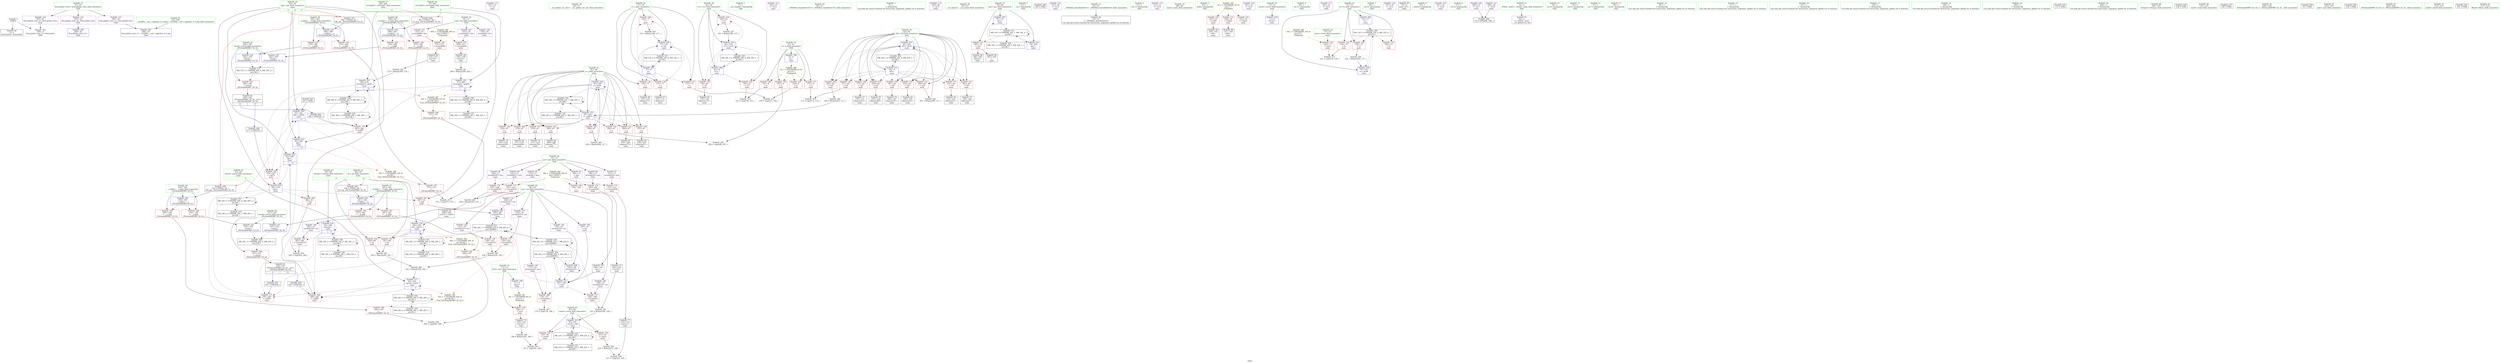 digraph "SVFG" {
	label="SVFG";

	Node0x563f0ab2a8c0 [shape=record,color=grey,label="{NodeID: 0\nNullPtr}"];
	Node0x563f0ab2a8c0 -> Node0x563f0ab571c0[style=solid];
	Node0x563f0ab2a8c0 -> Node0x563f0ab596a0[style=solid];
	Node0x563f0ab9ed00 [shape=record,color=black,label="{NodeID: 443\n251 = PHI()\n}"];
	Node0x563f0ab9ed00 -> Node0x563f0ab5a4a0[style=solid];
	Node0x563f0ab58f60 [shape=record,color=red,label="{NodeID: 194\n370\<--366\n\<--__b.addr\n_ZSt3minIdERKT_S2_S2_\n}"];
	Node0x563f0ab58f60 -> Node0x563f0ab59100[style=solid];
	Node0x563f0ab560f0 [shape=record,color=purple,label="{NodeID: 111\n103\<--21\n\<--.str\nmain\n}"];
	Node0x563f0ab54390 [shape=record,color=green,label="{NodeID: 28\n46\<--47\n__cxx_global_var_init\<--__cxx_global_var_init_field_insensitive\n}"];
	Node0x563f0ab67b80 [shape=record,color=grey,label="{NodeID: 305\n208 = cmp(206, 207, )\n}"];
	Node0x563f0ab5a710 [shape=record,color=blue,label="{NodeID: 222\n93\<--268\nhgt\<--\nmain\n|{|<s2>13}}"];
	Node0x563f0ab5a710 -> Node0x563f0ab5e450[style=dashed];
	Node0x563f0ab5a710 -> Node0x563f0ab5a8b0[style=dashed];
	Node0x563f0ab5a710:s2 -> Node0x563f0ab5ef40[style=dashed,color=red];
	Node0x563f0ab5c160 [shape=record,color=red,label="{NodeID: 139\n134\<--77\n\<--i\nmain\n}"];
	Node0x563f0ab5c160 -> Node0x563f0ab57700[style=solid];
	Node0x563f0ab56cb0 [shape=record,color=green,label="{NodeID: 56\n339\<--340\n__a.addr\<--__a.addr_field_insensitive\n_ZSt3maxIdERKT_S2_S2_\n}"];
	Node0x563f0ab56cb0 -> Node0x563f0ab5e6c0[style=solid];
	Node0x563f0ab56cb0 -> Node0x563f0ab5e790[style=solid];
	Node0x563f0ab56cb0 -> Node0x563f0ab5acc0[style=solid];
	Node0x563f0ab78a60 [shape=record,color=black,label="{NodeID: 333\nMR_26V_2 = PHI(MR_26V_3, MR_26V_1, )\npts\{90 \}\n}"];
	Node0x563f0ab78a60 -> Node0x563f0ab7f860[style=dashed];
	Node0x563f0ab5d820 [shape=record,color=red,label="{NodeID: 167\n287\<--93\n\<--hgt\nmain\n}"];
	Node0x563f0ab5d820 -> Node0x563f0ab5a980[style=solid];
	Node0x563f0ab58400 [shape=record,color=black,label="{NodeID: 84\n259\<--258\nconv63\<--\nmain\n}"];
	Node0x563f0ab58400 -> Node0x563f0ab66680[style=solid];
	Node0x563f0ab4c940 [shape=record,color=green,label="{NodeID: 1\n7\<--1\n__dso_handle\<--dummyObj\nGlob }"];
	Node0x563f0ab9edd0 [shape=record,color=black,label="{NodeID: 444\n262 = PHI(359, )\n}"];
	Node0x563f0ab9edd0 -> Node0x563f0ab5e1e0[style=solid];
	Node0x563f0ab59030 [shape=record,color=red,label="{NodeID: 195\n376\<--366\n\<--__b.addr\n_ZSt3minIdERKT_S2_S2_\n}"];
	Node0x563f0ab59030 -> Node0x563f0ab63060[style=solid];
	Node0x563f0ab561c0 [shape=record,color=purple,label="{NodeID: 112\n104\<--23\n\<--.str.1\nmain\n}"];
	Node0x563f0ab54490 [shape=record,color=green,label="{NodeID: 29\n50\<--51\n_ZNSt8ios_base4InitC1Ev\<--_ZNSt8ios_base4InitC1Ev_field_insensitive\n}"];
	Node0x563f0ab5ef40 [shape=record,color=yellow,style=double,label="{NodeID: 389\n30V_1 = ENCHI(MR_30V_0)\npts\{94 \}\nFun[_ZSt3minIdERKT_S2_S2_]}"];
	Node0x563f0ab5ef40 -> Node0x563f0ab591d0[style=dashed];
	Node0x563f0ab67d00 [shape=record,color=grey,label="{NodeID: 306\n349 = cmp(346, 348, )\n}"];
	Node0x563f0ab5a7e0 [shape=record,color=blue,label="{NodeID: 223\n99\<--275\nref.tmp67\<--add71\nmain\n|{|<s4>13}}"];
	Node0x563f0ab5a7e0 -> Node0x563f0ab5e1e0[style=dashed];
	Node0x563f0ab5a7e0 -> Node0x563f0ab5e450[style=dashed];
	Node0x563f0ab5a7e0 -> Node0x563f0ab5a7e0[style=dashed];
	Node0x563f0ab5a7e0 -> Node0x563f0ab7da60[style=dashed];
	Node0x563f0ab5a7e0:s4 -> Node0x563f0ab5ed80[style=dashed,color=red];
	Node0x563f0ab5c230 [shape=record,color=red,label="{NodeID: 140\n140\<--77\n\<--i\nmain\n}"];
	Node0x563f0ab5c230 -> Node0x563f0ab67880[style=solid];
	Node0x563f0ab56d80 [shape=record,color=green,label="{NodeID: 57\n341\<--342\n__b.addr\<--__b.addr_field_insensitive\n_ZSt3maxIdERKT_S2_S2_\n}"];
	Node0x563f0ab56d80 -> Node0x563f0ab5e860[style=solid];
	Node0x563f0ab56d80 -> Node0x563f0ab5e930[style=solid];
	Node0x563f0ab56d80 -> Node0x563f0ab62c90[style=solid];
	Node0x563f0ab78f60 [shape=record,color=black,label="{NodeID: 334\nMR_28V_2 = PHI(MR_28V_3, MR_28V_1, )\npts\{92 \}\n}"];
	Node0x563f0ab78f60 -> Node0x563f0ab7fd60[style=dashed];
	Node0x563f0ab5d8f0 [shape=record,color=red,label="{NodeID: 168\n165\<--164\n\<--\nmain\n}"];
	Node0x563f0ab5d8f0 -> Node0x563f0ab578a0[style=solid];
	Node0x563f0ab584d0 [shape=record,color=black,label="{NodeID: 85\n271\<--270\nidxprom68\<--\nmain\n}"];
	Node0x563f0ab51be0 [shape=record,color=green,label="{NodeID: 2\n9\<--1\n\<--dummyObj\nCan only get source location for instruction, argument, global var or function.}"];
	Node0x563f0ab9ef40 [shape=record,color=black,label="{NodeID: 445\n267 = PHI(334, )\n}"];
	Node0x563f0ab9ef40 -> Node0x563f0ab5e2b0[style=solid];
	Node0x563f0ab59100 [shape=record,color=red,label="{NodeID: 196\n371\<--370\n\<--\n_ZSt3minIdERKT_S2_S2_\n}"];
	Node0x563f0ab59100 -> Node0x563f0ab68480[style=solid];
	Node0x563f0ab56290 [shape=record,color=purple,label="{NodeID: 113\n109\<--26\n\<--.str.2\nmain\n}"];
	Node0x563f0ab54590 [shape=record,color=green,label="{NodeID: 30\n56\<--57\n__cxa_atexit\<--__cxa_atexit_field_insensitive\n}"];
	Node0x563f0ab67e80 [shape=record,color=grey,label="{NodeID: 307\n179 = cmp(178, 180, )\n}"];
	Node0x563f0ab5a8b0 [shape=record,color=blue,label="{NodeID: 224\n93\<--278\nhgt\<--\nmain\n}"];
	Node0x563f0ab5a8b0 -> Node0x563f0ab5d750[style=dashed];
	Node0x563f0ab5a8b0 -> Node0x563f0ab5d820[style=dashed];
	Node0x563f0ab5a8b0 -> Node0x563f0ab5e040[style=dashed];
	Node0x563f0ab5a8b0 -> Node0x563f0ab5a4a0[style=dashed];
	Node0x563f0ab5a8b0 -> Node0x563f0ab80260[style=dashed];
	Node0x563f0ab5c300 [shape=record,color=red,label="{NodeID: 141\n305\<--79\n\<--ans\nmain\n}"];
	Node0x563f0ab5c300 -> Node0x563f0ab58810[style=solid];
	Node0x563f0ab5c300 -> Node0x563f0ab588e0[style=solid];
	Node0x563f0ab56e50 [shape=record,color=green,label="{NodeID: 58\n362\<--363\nretval\<--retval_field_insensitive\n_ZSt3minIdERKT_S2_S2_\n}"];
	Node0x563f0ab56e50 -> Node0x563f0ab5eba0[style=solid];
	Node0x563f0ab56e50 -> Node0x563f0ab63060[style=solid];
	Node0x563f0ab56e50 -> Node0x563f0ab63130[style=solid];
	Node0x563f0ab79460 [shape=record,color=black,label="{NodeID: 335\nMR_30V_2 = PHI(MR_30V_3, MR_30V_1, )\npts\{94 \}\n}"];
	Node0x563f0ab79460 -> Node0x563f0ab80260[style=dashed];
	Node0x563f0ab5d9c0 [shape=record,color=red,label="{NodeID: 169\n178\<--177\n\<--arrayidx25\nmain\n}"];
	Node0x563f0ab5d9c0 -> Node0x563f0ab67e80[style=solid];
	Node0x563f0ab585a0 [shape=record,color=black,label="{NodeID: 86\n274\<--273\nconv70\<--\nmain\n}"];
	Node0x563f0ab585a0 -> Node0x563f0ab66800[style=solid];
	Node0x563f0ab52710 [shape=record,color=green,label="{NodeID: 3\n21\<--1\n.str\<--dummyObj\nGlob }"];
	Node0x563f0ab9f080 [shape=record,color=black,label="{NodeID: 446\n316 = PHI()\n}"];
	Node0x563f0ab591d0 [shape=record,color=red,label="{NodeID: 197\n373\<--372\n\<--\n_ZSt3minIdERKT_S2_S2_\n}"];
	Node0x563f0ab591d0 -> Node0x563f0ab68480[style=solid];
	Node0x563f0ab56360 [shape=record,color=purple,label="{NodeID: 114\n110\<--28\n\<--.str.3\nmain\n}"];
	Node0x563f0ab54690 [shape=record,color=green,label="{NodeID: 31\n55\<--61\n_ZNSt8ios_base4InitD1Ev\<--_ZNSt8ios_base4InitD1Ev_field_insensitive\n}"];
	Node0x563f0ab54690 -> Node0x563f0ab57390[style=solid];
	Node0x563f0ab5f100 [shape=record,color=yellow,style=double,label="{NodeID: 391\n52V_1 = ENCHI(MR_52V_0)\npts\{92 94 \}\nFun[_ZSt3maxIdERKT_S2_S2_]}"];
	Node0x563f0ab5f100 -> Node0x563f0ab5ea00[style=dashed];
	Node0x563f0ab68000 [shape=record,color=grey,label="{NodeID: 308\n217 = cmp(214, 216, )\n}"];
	Node0x563f0ab5a980 [shape=record,color=blue,label="{NodeID: 225\n290\<--287\narrayidx78\<--\nmain\n}"];
	Node0x563f0ab5a980 -> Node0x563f0ab75460[style=dashed];
	Node0x563f0ab5c3d0 [shape=record,color=red,label="{NodeID: 142\n150\<--81\n\<--i11\nmain\n}"];
	Node0x563f0ab5c3d0 -> Node0x563f0ab68900[style=solid];
	Node0x563f0ab56f20 [shape=record,color=green,label="{NodeID: 59\n364\<--365\n__a.addr\<--__a.addr_field_insensitive\n_ZSt3minIdERKT_S2_S2_\n}"];
	Node0x563f0ab56f20 -> Node0x563f0ab58dc0[style=solid];
	Node0x563f0ab56f20 -> Node0x563f0ab58e90[style=solid];
	Node0x563f0ab56f20 -> Node0x563f0ab62ec0[style=solid];
	Node0x563f0ab79960 [shape=record,color=black,label="{NodeID: 336\nMR_32V_2 = PHI(MR_32V_3, MR_32V_1, )\npts\{96 \}\n}"];
	Node0x563f0ab79960 -> Node0x563f0ab80760[style=dashed];
	Node0x563f0ab5da90 [shape=record,color=red,label="{NodeID: 170\n185\<--184\n\<--arrayidx28\nmain\n}"];
	Node0x563f0ab5da90 -> Node0x563f0ab57b10[style=solid];
	Node0x563f0ab58670 [shape=record,color=black,label="{NodeID: 87\n281\<--280\nidxprom73\<--\nmain\n}"];
	Node0x563f0ab527a0 [shape=record,color=green,label="{NodeID: 4\n23\<--1\n.str.1\<--dummyObj\nGlob }"];
	Node0x563f0ab9f2e0 [shape=record,color=black,label="{NodeID: 447\n360 = PHI(93, 93, )\n0th arg _ZSt3minIdERKT_S2_S2_ }"];
	Node0x563f0ab9f2e0 -> Node0x563f0ab62ec0[style=solid];
	Node0x563f0ab592a0 [shape=record,color=blue,label="{NodeID: 198\n8\<--9\nn\<--\nGlob }"];
	Node0x563f0ab592a0 -> Node0x563f0ab83580[style=dashed];
	Node0x563f0ab56430 [shape=record,color=purple,label="{NodeID: 115\n112\<--31\n\<--.str.4\nmain\n}"];
	Node0x563f0ab54790 [shape=record,color=green,label="{NodeID: 32\n68\<--69\nmain\<--main_field_insensitive\n}"];
	Node0x563f0ab68180 [shape=record,color=grey,label="{NodeID: 309\n285 = cmp(283, 284, )\n}"];
	Node0x563f0ab5aa50 [shape=record,color=blue,label="{NodeID: 226\n87\<--295\nj\<--inc81\nmain\n}"];
	Node0x563f0ab5aa50 -> Node0x563f0ab5cf30[style=dashed];
	Node0x563f0ab5aa50 -> Node0x563f0ab5d000[style=dashed];
	Node0x563f0ab5aa50 -> Node0x563f0ab5d0d0[style=dashed];
	Node0x563f0ab5aa50 -> Node0x563f0ab5d1a0[style=dashed];
	Node0x563f0ab5aa50 -> Node0x563f0ab5d270[style=dashed];
	Node0x563f0ab5aa50 -> Node0x563f0ab5d340[style=dashed];
	Node0x563f0ab5aa50 -> Node0x563f0ab5d410[style=dashed];
	Node0x563f0ab5aa50 -> Node0x563f0ab5d4e0[style=dashed];
	Node0x563f0ab5aa50 -> Node0x563f0ab5aa50[style=dashed];
	Node0x563f0ab5aa50 -> Node0x563f0ab7f360[style=dashed];
	Node0x563f0ab5c4a0 [shape=record,color=red,label="{NodeID: 143\n154\<--81\n\<--i11\nmain\n}"];
	Node0x563f0ab5c4a0 -> Node0x563f0ab577d0[style=solid];
	Node0x563f0ab56ff0 [shape=record,color=green,label="{NodeID: 60\n366\<--367\n__b.addr\<--__b.addr_field_insensitive\n_ZSt3minIdERKT_S2_S2_\n}"];
	Node0x563f0ab56ff0 -> Node0x563f0ab58f60[style=solid];
	Node0x563f0ab56ff0 -> Node0x563f0ab59030[style=solid];
	Node0x563f0ab56ff0 -> Node0x563f0ab62f90[style=solid];
	Node0x563f0ab79e60 [shape=record,color=black,label="{NodeID: 337\nMR_34V_2 = PHI(MR_34V_3, MR_34V_1, )\npts\{98 \}\n}"];
	Node0x563f0ab79e60 -> Node0x563f0ab80c60[style=dashed];
	Node0x563f0ab5db60 [shape=record,color=red,label="{NodeID: 171\n190\<--189\n\<--arrayidx31\nmain\n}"];
	Node0x563f0ab5db60 -> Node0x563f0ab67580[style=solid];
	Node0x563f0ab58740 [shape=record,color=black,label="{NodeID: 88\n289\<--288\nidxprom77\<--\nmain\n}"];
	Node0x563f0ab52830 [shape=record,color=green,label="{NodeID: 5\n25\<--1\nstdin\<--dummyObj\nGlob }"];
	Node0x563f0ab9f480 [shape=record,color=black,label="{NodeID: 448\n361 = PHI(97, 99, )\n1st arg _ZSt3minIdERKT_S2_S2_ }"];
	Node0x563f0ab9f480 -> Node0x563f0ab62f90[style=solid];
	Node0x563f0ab82a60 [shape=record,color=yellow,style=double,label="{NodeID: 365\n2V_1 = ENCHI(MR_2V_0)\npts\{1 \}\nFun[main]}"];
	Node0x563f0ab82a60 -> Node0x563f0ab5ba10[style=dashed];
	Node0x563f0ab82a60 -> Node0x563f0ab5bae0[style=dashed];
	Node0x563f0ab82a60 -> Node0x563f0ab5bbb0[style=dashed];
	Node0x563f0ab593a0 [shape=record,color=blue,label="{NodeID: 199\n11\<--9\nlove\<--\nGlob }"];
	Node0x563f0ab593a0 -> Node0x563f0ab83660[style=dashed];
	Node0x563f0ab5ae20 [shape=record,color=purple,label="{NodeID: 116\n123\<--31\n\<--.str.4\nmain\n}"];
	Node0x563f0ab54890 [shape=record,color=green,label="{NodeID: 33\n71\<--72\nretval\<--retval_field_insensitive\nmain\n}"];
	Node0x563f0ab54890 -> Node0x563f0ab597a0[style=solid];
	Node0x563f0ab68300 [shape=record,color=grey,label="{NodeID: 310\n173 = cmp(171, 172, )\n}"];
	Node0x563f0ab5ab20 [shape=record,color=blue,label="{NodeID: 227\n83\<--301\ni20\<--inc85\nmain\n}"];
	Node0x563f0ab5ab20 -> Node0x563f0ab5c640[style=dashed];
	Node0x563f0ab5ab20 -> Node0x563f0ab5c710[style=dashed];
	Node0x563f0ab5ab20 -> Node0x563f0ab5c7e0[style=dashed];
	Node0x563f0ab5ab20 -> Node0x563f0ab5c8b0[style=dashed];
	Node0x563f0ab5ab20 -> Node0x563f0ab5c980[style=dashed];
	Node0x563f0ab5ab20 -> Node0x563f0ab5ca50[style=dashed];
	Node0x563f0ab5ab20 -> Node0x563f0ab5cb20[style=dashed];
	Node0x563f0ab5ab20 -> Node0x563f0ab5cbf0[style=dashed];
	Node0x563f0ab5ab20 -> Node0x563f0ab5ccc0[style=dashed];
	Node0x563f0ab5ab20 -> Node0x563f0ab5ab20[style=dashed];
	Node0x563f0ab5ab20 -> Node0x563f0ab77b60[style=dashed];
	Node0x563f0ab5c570 [shape=record,color=red,label="{NodeID: 144\n160\<--81\n\<--i11\nmain\n}"];
	Node0x563f0ab5c570 -> Node0x563f0ab66f80[style=solid];
	Node0x563f0ab570c0 [shape=record,color=green,label="{NodeID: 61\n43\<--389\n_GLOBAL__sub_I_stgatilov_0_0.cpp\<--_GLOBAL__sub_I_stgatilov_0_0.cpp_field_insensitive\n}"];
	Node0x563f0ab570c0 -> Node0x563f0ab595a0[style=solid];
	Node0x563f0ab7a360 [shape=record,color=black,label="{NodeID: 338\nMR_36V_2 = PHI(MR_36V_3, MR_36V_1, )\npts\{100 \}\n}"];
	Node0x563f0ab7a360 -> Node0x563f0ab5e1e0[style=dashed];
	Node0x563f0ab7a360 -> Node0x563f0ab5a7e0[style=dashed];
	Node0x563f0ab7a360 -> Node0x563f0ab7a360[style=dashed];
	Node0x563f0ab7a360 -> Node0x563f0ab7da60[style=dashed];
	Node0x563f0ab5dc30 [shape=record,color=red,label="{NodeID: 172\n213\<--212\n\<--arrayidx40\nmain\n}"];
	Node0x563f0ab5dc30 -> Node0x563f0ab57e50[style=solid];
	Node0x563f0ab58810 [shape=record,color=black,label="{NodeID: 89\n306\<--305\ntobool\<--\nmain\n}"];
	Node0x563f0ab528c0 [shape=record,color=green,label="{NodeID: 6\n26\<--1\n.str.2\<--dummyObj\nGlob }"];
	Node0x563f0ab9f600 [shape=record,color=black,label="{NodeID: 449\n335 = PHI(91, 93, )\n0th arg _ZSt3maxIdERKT_S2_S2_ }"];
	Node0x563f0ab9f600 -> Node0x563f0ab5acc0[style=solid];
	Node0x563f0ab83580 [shape=record,color=yellow,style=double,label="{NodeID: 366\n4V_1 = ENCHI(MR_4V_0)\npts\{10 \}\nFun[main]}"];
	Node0x563f0ab83580 -> Node0x563f0ab5b600[style=dashed];
	Node0x563f0ab83580 -> Node0x563f0ab5b6d0[style=dashed];
	Node0x563f0ab83580 -> Node0x563f0ab5b7a0[style=dashed];
	Node0x563f0ab83580 -> Node0x563f0ab5b870[style=dashed];
	Node0x563f0ab594a0 [shape=record,color=blue,label="{NodeID: 200\n393\<--42\nllvm.global_ctors_0\<--\nGlob }"];
	Node0x563f0ab5aef0 [shape=record,color=purple,label="{NodeID: 117\n144\<--31\n\<--.str.4\nmain\n}"];
	Node0x563f0ab54960 [shape=record,color=green,label="{NodeID: 34\n73\<--74\ntests\<--tests_field_insensitive\nmain\n}"];
	Node0x563f0ab54960 -> Node0x563f0ab5bc80[style=solid];
	Node0x563f0ab68480 [shape=record,color=grey,label="{NodeID: 311\n374 = cmp(371, 373, )\n}"];
	Node0x563f0ab5abf0 [shape=record,color=blue,label="{NodeID: 228\n75\<--321\ntt\<--inc90\nmain\n}"];
	Node0x563f0ab5abf0 -> Node0x563f0ab76360[style=dashed];
	Node0x563f0ab5c640 [shape=record,color=red,label="{NodeID: 145\n171\<--83\n\<--i20\nmain\n}"];
	Node0x563f0ab5c640 -> Node0x563f0ab68300[style=solid];
	Node0x563f0ab571c0 [shape=record,color=black,label="{NodeID: 62\n2\<--3\ndummyVal\<--dummyVal\n}"];
	Node0x563f0ab7a860 [shape=record,color=black,label="{NodeID: 339\nMR_42V_2 = PHI(MR_42V_6, MR_42V_1, )\npts\{200000 \}\n}"];
	Node0x563f0ab7a860 -> Node0x563f0ab59c80[style=dashed];
	Node0x563f0ab7a860 -> Node0x563f0ab59e20[style=dashed];
	Node0x563f0ab5dd00 [shape=record,color=red,label="{NodeID: 173\n223\<--222\n\<--arrayidx47\nmain\n}"];
	Node0x563f0ab5dd00 -> Node0x563f0ab66980[style=solid];
	Node0x563f0ab588e0 [shape=record,color=black,label="{NodeID: 90\n307\<--305\n\<--\nmain\n}"];
	Node0x563f0ab53100 [shape=record,color=green,label="{NodeID: 7\n28\<--1\n.str.3\<--dummyObj\nGlob }"];
	Node0x563f0ab9f780 [shape=record,color=black,label="{NodeID: 450\n336 = PHI(95, 89, )\n1st arg _ZSt3maxIdERKT_S2_S2_ }"];
	Node0x563f0ab9f780 -> Node0x563f0ab62c90[style=solid];
	Node0x563f0ab83660 [shape=record,color=yellow,style=double,label="{NodeID: 367\n6V_1 = ENCHI(MR_6V_0)\npts\{12 \}\nFun[main]}"];
	Node0x563f0ab83660 -> Node0x563f0ab5b940[style=dashed];
	Node0x563f0ab595a0 [shape=record,color=blue,label="{NodeID: 201\n394\<--43\nllvm.global_ctors_1\<--_GLOBAL__sub_I_stgatilov_0_0.cpp\nGlob }"];
	Node0x563f0ab5afc0 [shape=record,color=purple,label="{NodeID: 118\n137\<--33\n\<--.str.5\nmain\n}"];
	Node0x563f0ab54a30 [shape=record,color=green,label="{NodeID: 35\n75\<--76\ntt\<--tt_field_insensitive\nmain\n}"];
	Node0x563f0ab54a30 -> Node0x563f0ab5bd50[style=solid];
	Node0x563f0ab54a30 -> Node0x563f0ab5be20[style=solid];
	Node0x563f0ab54a30 -> Node0x563f0ab5bef0[style=solid];
	Node0x563f0ab54a30 -> Node0x563f0ab59870[style=solid];
	Node0x563f0ab54a30 -> Node0x563f0ab5abf0[style=solid];
	Node0x563f0ab5f4b0 [shape=record,color=yellow,style=double,label="{NodeID: 395\n50V_1 = ENCHI(MR_50V_0)\npts\{90 96 \}\nFun[_ZSt3maxIdERKT_S2_S2_]}"];
	Node0x563f0ab5f4b0 -> Node0x563f0ab5ead0[style=dashed];
	Node0x563f0ab68600 [shape=record,color=grey,label="{NodeID: 312\n121 = cmp(119, 120, )\n}"];
	Node0x563f0ab5acc0 [shape=record,color=blue,label="{NodeID: 229\n339\<--335\n__a.addr\<--__a\n_ZSt3maxIdERKT_S2_S2_\n}"];
	Node0x563f0ab5acc0 -> Node0x563f0ab5e6c0[style=dashed];
	Node0x563f0ab5acc0 -> Node0x563f0ab5e790[style=dashed];
	Node0x563f0ab5c710 [shape=record,color=red,label="{NodeID: 146\n175\<--83\n\<--i20\nmain\n}"];
	Node0x563f0ab5c710 -> Node0x563f0ab57970[style=solid];
	Node0x563f0ab572c0 [shape=record,color=black,label="{NodeID: 63\n70\<--9\nmain_ret\<--\nmain\n}"];
	Node0x563f0ab7ad60 [shape=record,color=black,label="{NodeID: 340\nMR_44V_3 = PHI(MR_44V_4, MR_44V_2, )\npts\{338 \}\n}"];
	Node0x563f0ab7ad60 -> Node0x563f0ab5e5f0[style=dashed];
	Node0x563f0ab5ddd0 [shape=record,color=red,label="{NodeID: 174\n227\<--226\n\<--arrayidx49\nmain\n}"];
	Node0x563f0ab5ddd0 -> Node0x563f0ab66980[style=solid];
	Node0x563f0ab589b0 [shape=record,color=black,label="{NodeID: 91\n334\<--357\n_ZSt3maxIdERKT_S2_S2__ret\<--\n_ZSt3maxIdERKT_S2_S2_\n|{<s0>9|<s1>12}}"];
	Node0x563f0ab589b0:s0 -> Node0x563f0ab9ebd0[style=solid,color=blue];
	Node0x563f0ab589b0:s1 -> Node0x563f0ab9ef40[style=solid,color=blue];
	Node0x563f0ab53190 [shape=record,color=green,label="{NodeID: 8\n30\<--1\nstdout\<--dummyObj\nGlob }"];
	Node0x563f0ab596a0 [shape=record,color=blue, style = dotted,label="{NodeID: 202\n395\<--3\nllvm.global_ctors_2\<--dummyVal\nGlob }"];
	Node0x563f0ab5b090 [shape=record,color=purple,label="{NodeID: 119\n311\<--35\n\<--.str.6\nmain\n}"];
	Node0x563f0ab54b00 [shape=record,color=green,label="{NodeID: 36\n77\<--78\ni\<--i_field_insensitive\nmain\n}"];
	Node0x563f0ab54b00 -> Node0x563f0ab5bfc0[style=solid];
	Node0x563f0ab54b00 -> Node0x563f0ab5c090[style=solid];
	Node0x563f0ab54b00 -> Node0x563f0ab5c160[style=solid];
	Node0x563f0ab54b00 -> Node0x563f0ab5c230[style=solid];
	Node0x563f0ab54b00 -> Node0x563f0ab59940[style=solid];
	Node0x563f0ab54b00 -> Node0x563f0ab59a10[style=solid];
	Node0x563f0ab68780 [shape=record,color=grey,label="{NodeID: 313\n129 = cmp(127, 128, )\n}"];
	Node0x563f0ab62c90 [shape=record,color=blue,label="{NodeID: 230\n341\<--336\n__b.addr\<--__b\n_ZSt3maxIdERKT_S2_S2_\n}"];
	Node0x563f0ab62c90 -> Node0x563f0ab5e860[style=dashed];
	Node0x563f0ab62c90 -> Node0x563f0ab5e930[style=dashed];
	Node0x563f0ab5c7e0 [shape=record,color=red,label="{NodeID: 147\n182\<--83\n\<--i20\nmain\n}"];
	Node0x563f0ab5c7e0 -> Node0x563f0ab57a40[style=solid];
	Node0x563f0ab57390 [shape=record,color=black,label="{NodeID: 64\n54\<--55\n\<--_ZNSt8ios_base4InitD1Ev\nCan only get source location for instruction, argument, global var or function.}"];
	Node0x563f0ab5dea0 [shape=record,color=red,label="{NodeID: 175\n234\<--233\n\<--arrayidx53\nmain\n}"];
	Node0x563f0ab5dea0 -> Node0x563f0ab67280[style=solid];
	Node0x563f0ab58a80 [shape=record,color=black,label="{NodeID: 92\n359\<--382\n_ZSt3minIdERKT_S2_S2__ret\<--\n_ZSt3minIdERKT_S2_S2_\n|{<s0>11|<s1>13}}"];
	Node0x563f0ab58a80:s0 -> Node0x563f0ab9edd0[style=solid,color=blue];
	Node0x563f0ab58a80:s1 -> Node0x563f0ab9e910[style=solid,color=blue];
	Node0x563f0ab53220 [shape=record,color=green,label="{NodeID: 9\n31\<--1\n.str.4\<--dummyObj\nGlob }"];
	Node0x563f0ab83820 [shape=record,color=yellow,style=double,label="{NodeID: 369\n10V_1 = ENCHI(MR_10V_0)\npts\{74 \}\nFun[main]}"];
	Node0x563f0ab83820 -> Node0x563f0ab5bc80[style=dashed];
	Node0x563f0ab597a0 [shape=record,color=blue,label="{NodeID: 203\n71\<--9\nretval\<--\nmain\n}"];
	Node0x563f0ab5b160 [shape=record,color=purple,label="{NodeID: 120\n308\<--37\n\<--.str.7\nmain\n}"];
	Node0x563f0ab5b160 -> Node0x563f0a7dbda0[style=solid];
	Node0x563f0ab54bd0 [shape=record,color=green,label="{NodeID: 37\n79\<--80\nans\<--ans_field_insensitive\nmain\n}"];
	Node0x563f0ab54bd0 -> Node0x563f0ab5c300[style=solid];
	Node0x563f0ab54bd0 -> Node0x563f0ab59ae0[style=solid];
	Node0x563f0ab54bd0 -> Node0x563f0ab5a090[style=solid];
	Node0x563f0ab68900 [shape=record,color=grey,label="{NodeID: 314\n152 = cmp(150, 151, )\n}"];
	Node0x563f0ab62d20 [shape=record,color=blue,label="{NodeID: 231\n337\<--351\nretval\<--\n_ZSt3maxIdERKT_S2_S2_\n}"];
	Node0x563f0ab62d20 -> Node0x563f0ab7ad60[style=dashed];
	Node0x563f0ab5c8b0 [shape=record,color=red,label="{NodeID: 148\n187\<--83\n\<--i20\nmain\n}"];
	Node0x563f0ab5c8b0 -> Node0x563f0ab57be0[style=solid];
	Node0x563f0ab57490 [shape=record,color=black,label="{NodeID: 65\n105\<--102\ncall\<--\nmain\n}"];
	Node0x563f0ab5df70 [shape=record,color=red,label="{NodeID: 176\n238\<--237\n\<--arrayidx55\nmain\n}"];
	Node0x563f0ab5df70 -> Node0x563f0ab67280[style=solid];
	Node0x563f0ab58b50 [shape=record,color=purple,label="{NodeID: 93\n52\<--4\n\<--_ZStL8__ioinit\n__cxx_global_var_init\n}"];
	Node0x563f0ab532b0 [shape=record,color=green,label="{NodeID: 10\n33\<--1\n.str.5\<--dummyObj\nGlob }"];
	Node0x563f0ab59870 [shape=record,color=blue,label="{NodeID: 204\n75\<--117\ntt\<--\nmain\n}"];
	Node0x563f0ab59870 -> Node0x563f0ab76360[style=dashed];
	Node0x563f0ab5b230 [shape=record,color=purple,label="{NodeID: 121\n309\<--39\n\<--.str.8\nmain\n}"];
	Node0x563f0ab5b230 -> Node0x563f0a7dbda0[style=solid];
	Node0x563f0ab54ca0 [shape=record,color=green,label="{NodeID: 38\n81\<--82\ni11\<--i11_field_insensitive\nmain\n}"];
	Node0x563f0ab54ca0 -> Node0x563f0ab5c3d0[style=solid];
	Node0x563f0ab54ca0 -> Node0x563f0ab5c4a0[style=solid];
	Node0x563f0ab54ca0 -> Node0x563f0ab5c570[style=solid];
	Node0x563f0ab54ca0 -> Node0x563f0ab59bb0[style=solid];
	Node0x563f0ab54ca0 -> Node0x563f0ab59d50[style=solid];
	Node0x563f0ab72c60 [shape=record,color=black,label="{NodeID: 315\nMR_55V_3 = PHI(MR_55V_4, MR_55V_2, )\npts\{363 \}\n}"];
	Node0x563f0ab72c60 -> Node0x563f0ab5eba0[style=dashed];
	Node0x563f0ab62df0 [shape=record,color=blue,label="{NodeID: 232\n337\<--354\nretval\<--\n_ZSt3maxIdERKT_S2_S2_\n}"];
	Node0x563f0ab62df0 -> Node0x563f0ab7ad60[style=dashed];
	Node0x563f0ab5c980 [shape=record,color=red,label="{NodeID: 149\n202\<--83\n\<--i20\nmain\n}"];
	Node0x563f0ab5c980 -> Node0x563f0ab66380[style=solid];
	Node0x563f0ab57560 [shape=record,color=black,label="{NodeID: 66\n111\<--108\ncall1\<--\nmain\n}"];
	Node0x563f0ab5e040 [shape=record,color=red,label="{NodeID: 177\n250\<--247\n\<--call58\nmain\n}"];
	Node0x563f0ab58c20 [shape=record,color=purple,label="{NodeID: 94\n133\<--13\narrayidx\<--pos\nmain\n}"];
	Node0x563f0ab53340 [shape=record,color=green,label="{NodeID: 11\n35\<--1\n.str.6\<--dummyObj\nGlob }"];
	Node0x563f0a7dbda0 [shape=record,color=black,label="{NodeID: 288\n310 = PHI(308, 309, )\n}"];
	Node0x563f0ab59940 [shape=record,color=blue,label="{NodeID: 205\n77\<--9\ni\<--\nmain\n}"];
	Node0x563f0ab59940 -> Node0x563f0ab5bfc0[style=dashed];
	Node0x563f0ab59940 -> Node0x563f0ab5c090[style=dashed];
	Node0x563f0ab59940 -> Node0x563f0ab5c160[style=dashed];
	Node0x563f0ab59940 -> Node0x563f0ab5c230[style=dashed];
	Node0x563f0ab59940 -> Node0x563f0ab59a10[style=dashed];
	Node0x563f0ab59940 -> Node0x563f0ab76860[style=dashed];
	Node0x563f0ab5b300 [shape=record,color=purple,label="{NodeID: 122\n393\<--41\nllvm.global_ctors_0\<--llvm.global_ctors\nGlob }"];
	Node0x563f0ab5b300 -> Node0x563f0ab594a0[style=solid];
	Node0x563f0ab54d70 [shape=record,color=green,label="{NodeID: 39\n83\<--84\ni20\<--i20_field_insensitive\nmain\n}"];
	Node0x563f0ab54d70 -> Node0x563f0ab5c640[style=solid];
	Node0x563f0ab54d70 -> Node0x563f0ab5c710[style=solid];
	Node0x563f0ab54d70 -> Node0x563f0ab5c7e0[style=solid];
	Node0x563f0ab54d70 -> Node0x563f0ab5c8b0[style=solid];
	Node0x563f0ab54d70 -> Node0x563f0ab5c980[style=solid];
	Node0x563f0ab54d70 -> Node0x563f0ab5ca50[style=solid];
	Node0x563f0ab54d70 -> Node0x563f0ab5cb20[style=solid];
	Node0x563f0ab54d70 -> Node0x563f0ab5cbf0[style=solid];
	Node0x563f0ab54d70 -> Node0x563f0ab5ccc0[style=solid];
	Node0x563f0ab54d70 -> Node0x563f0ab59ef0[style=solid];
	Node0x563f0ab54d70 -> Node0x563f0ab5ab20[style=solid];
	Node0x563f0ab62ec0 [shape=record,color=blue,label="{NodeID: 233\n364\<--360\n__a.addr\<--__a\n_ZSt3minIdERKT_S2_S2_\n}"];
	Node0x563f0ab62ec0 -> Node0x563f0ab58dc0[style=dashed];
	Node0x563f0ab62ec0 -> Node0x563f0ab58e90[style=dashed];
	Node0x563f0ab5ca50 [shape=record,color=red,label="{NodeID: 150\n224\<--83\n\<--i20\nmain\n}"];
	Node0x563f0ab5ca50 -> Node0x563f0ab57ff0[style=solid];
	Node0x563f0ab57630 [shape=record,color=black,label="{NodeID: 67\n132\<--131\nidxprom\<--\nmain\n}"];
	Node0x563f0ab5e110 [shape=record,color=red,label="{NodeID: 178\n258\<--257\n\<--arrayidx62\nmain\n}"];
	Node0x563f0ab5e110 -> Node0x563f0ab58400[style=solid];
	Node0x563f0ab58cf0 [shape=record,color=purple,label="{NodeID: 95\n164\<--13\n\<--pos\nmain\n}"];
	Node0x563f0ab58cf0 -> Node0x563f0ab5d8f0[style=solid];
	Node0x563f0ab533d0 [shape=record,color=green,label="{NodeID: 12\n37\<--1\n.str.7\<--dummyObj\nGlob }"];
	Node0x563f0ab66380 [shape=record,color=grey,label="{NodeID: 289\n203 = Binary(202, 117, )\n}"];
	Node0x563f0ab66380 -> Node0x563f0ab5a160[style=solid];
	Node0x563f0ab59a10 [shape=record,color=blue,label="{NodeID: 206\n77\<--141\ni\<--inc\nmain\n}"];
	Node0x563f0ab59a10 -> Node0x563f0ab5bfc0[style=dashed];
	Node0x563f0ab59a10 -> Node0x563f0ab5c090[style=dashed];
	Node0x563f0ab59a10 -> Node0x563f0ab5c160[style=dashed];
	Node0x563f0ab59a10 -> Node0x563f0ab5c230[style=dashed];
	Node0x563f0ab59a10 -> Node0x563f0ab59a10[style=dashed];
	Node0x563f0ab59a10 -> Node0x563f0ab76860[style=dashed];
	Node0x563f0ab5b400 [shape=record,color=purple,label="{NodeID: 123\n394\<--41\nllvm.global_ctors_1\<--llvm.global_ctors\nGlob }"];
	Node0x563f0ab5b400 -> Node0x563f0ab595a0[style=solid];
	Node0x563f0ab54e40 [shape=record,color=green,label="{NodeID: 40\n85\<--86\nreach\<--reach_field_insensitive\nmain\n}"];
	Node0x563f0ab54e40 -> Node0x563f0ab5cd90[style=solid];
	Node0x563f0ab54e40 -> Node0x563f0ab5ce60[style=solid];
	Node0x563f0ab54e40 -> Node0x563f0ab59fc0[style=solid];
	Node0x563f0ab62f90 [shape=record,color=blue,label="{NodeID: 234\n366\<--361\n__b.addr\<--__b\n_ZSt3minIdERKT_S2_S2_\n}"];
	Node0x563f0ab62f90 -> Node0x563f0ab58f60[style=dashed];
	Node0x563f0ab62f90 -> Node0x563f0ab59030[style=dashed];
	Node0x563f0ab5cb20 [shape=record,color=red,label="{NodeID: 151\n231\<--83\n\<--i20\nmain\n}"];
	Node0x563f0ab5cb20 -> Node0x563f0ab58190[style=solid];
	Node0x563f0ab57700 [shape=record,color=black,label="{NodeID: 68\n135\<--134\nidxprom7\<--\nmain\n}"];
	Node0x563f0ab5e1e0 [shape=record,color=red,label="{NodeID: 179\n265\<--262\n\<--call65\nmain\n}"];
	Node0x563f0ab5e1e0 -> Node0x563f0ab5a640[style=solid];
	Node0x563f0ab554c0 [shape=record,color=purple,label="{NodeID: 96\n184\<--13\narrayidx28\<--pos\nmain\n}"];
	Node0x563f0ab554c0 -> Node0x563f0ab5da90[style=solid];
	Node0x563f0ab53490 [shape=record,color=green,label="{NodeID: 13\n39\<--1\n.str.8\<--dummyObj\nGlob }"];
	Node0x563f0ab66500 [shape=record,color=grey,label="{NodeID: 290\n196 = Binary(195, 180, )\n}"];
	Node0x563f0ab66500 -> Node0x563f0ab67a00[style=solid];
	Node0x563f0ab59ae0 [shape=record,color=blue,label="{NodeID: 207\n79\<--147\nans\<--\nmain\n}"];
	Node0x563f0ab59ae0 -> Node0x563f0ab7e460[style=dashed];
	Node0x563f0ab5b500 [shape=record,color=purple,label="{NodeID: 124\n395\<--41\nllvm.global_ctors_2\<--llvm.global_ctors\nGlob }"];
	Node0x563f0ab5b500 -> Node0x563f0ab596a0[style=solid];
	Node0x563f0ab54f10 [shape=record,color=green,label="{NodeID: 41\n87\<--88\nj\<--j_field_insensitive\nmain\n}"];
	Node0x563f0ab54f10 -> Node0x563f0ab5cf30[style=solid];
	Node0x563f0ab54f10 -> Node0x563f0ab5d000[style=solid];
	Node0x563f0ab54f10 -> Node0x563f0ab5d0d0[style=solid];
	Node0x563f0ab54f10 -> Node0x563f0ab5d1a0[style=solid];
	Node0x563f0ab54f10 -> Node0x563f0ab5d270[style=solid];
	Node0x563f0ab54f10 -> Node0x563f0ab5d340[style=solid];
	Node0x563f0ab54f10 -> Node0x563f0ab5d410[style=solid];
	Node0x563f0ab54f10 -> Node0x563f0ab5d4e0[style=solid];
	Node0x563f0ab54f10 -> Node0x563f0ab5a160[style=solid];
	Node0x563f0ab54f10 -> Node0x563f0ab5aa50[style=solid];
	Node0x563f0ab63060 [shape=record,color=blue,label="{NodeID: 235\n362\<--376\nretval\<--\n_ZSt3minIdERKT_S2_S2_\n}"];
	Node0x563f0ab63060 -> Node0x563f0ab72c60[style=dashed];
	Node0x563f0ab5cbf0 [shape=record,color=red,label="{NodeID: 152\n235\<--83\n\<--i20\nmain\n}"];
	Node0x563f0ab5cbf0 -> Node0x563f0ab58260[style=solid];
	Node0x563f0ab577d0 [shape=record,color=black,label="{NodeID: 69\n155\<--154\nidxprom15\<--\nmain\n}"];
	Node0x563f0ab5e2b0 [shape=record,color=red,label="{NodeID: 180\n268\<--267\n\<--call66\nmain\n}"];
	Node0x563f0ab5e2b0 -> Node0x563f0ab5a710[style=solid];
	Node0x563f0ab55590 [shape=record,color=purple,label="{NodeID: 97\n212\<--13\narrayidx40\<--pos\nmain\n}"];
	Node0x563f0ab55590 -> Node0x563f0ab5dc30[style=solid];
	Node0x563f0ab53590 [shape=record,color=green,label="{NodeID: 14\n42\<--1\n\<--dummyObj\nCan only get source location for instruction, argument, global var or function.}"];
	Node0x563f0ab66680 [shape=record,color=grey,label="{NodeID: 291\n260 = Binary(246, 259, )\n}"];
	Node0x563f0ab66680 -> Node0x563f0ab5a570[style=solid];
	Node0x563f0ab59bb0 [shape=record,color=blue,label="{NodeID: 208\n81\<--9\ni11\<--\nmain\n}"];
	Node0x563f0ab59bb0 -> Node0x563f0ab5c3d0[style=dashed];
	Node0x563f0ab59bb0 -> Node0x563f0ab5c4a0[style=dashed];
	Node0x563f0ab59bb0 -> Node0x563f0ab5c570[style=dashed];
	Node0x563f0ab59bb0 -> Node0x563f0ab59d50[style=dashed];
	Node0x563f0ab59bb0 -> Node0x563f0ab77a70[style=dashed];
	Node0x563f0ab5b600 [shape=record,color=red,label="{NodeID: 125\n128\<--8\n\<--n\nmain\n}"];
	Node0x563f0ab5b600 -> Node0x563f0ab68780[style=solid];
	Node0x563f0ab54fe0 [shape=record,color=green,label="{NodeID: 42\n89\<--90\ndx\<--dx_field_insensitive\nmain\n|{|<s3>12}}"];
	Node0x563f0ab54fe0 -> Node0x563f0ab5d5b0[style=solid];
	Node0x563f0ab54fe0 -> Node0x563f0ab5d680[style=solid];
	Node0x563f0ab54fe0 -> Node0x563f0ab5a230[style=solid];
	Node0x563f0ab54fe0:s3 -> Node0x563f0ab9f780[style=solid,color=red];
	Node0x563f0ab63130 [shape=record,color=blue,label="{NodeID: 236\n362\<--379\nretval\<--\n_ZSt3minIdERKT_S2_S2_\n}"];
	Node0x563f0ab63130 -> Node0x563f0ab72c60[style=dashed];
	Node0x563f0ab5ccc0 [shape=record,color=red,label="{NodeID: 153\n300\<--83\n\<--i20\nmain\n}"];
	Node0x563f0ab5ccc0 -> Node0x563f0ab67700[style=solid];
	Node0x563f0ab578a0 [shape=record,color=black,label="{NodeID: 70\n166\<--165\nconv\<--\nmain\n}"];
	Node0x563f0ab578a0 -> Node0x563f0ab59e20[style=solid];
	Node0x563f0ab5e380 [shape=record,color=red,label="{NodeID: 181\n273\<--272\n\<--arrayidx69\nmain\n}"];
	Node0x563f0ab5e380 -> Node0x563f0ab585a0[style=solid];
	Node0x563f0ab55660 [shape=record,color=purple,label="{NodeID: 98\n222\<--13\narrayidx47\<--pos\nmain\n}"];
	Node0x563f0ab55660 -> Node0x563f0ab5dd00[style=solid];
	Node0x563f0ab53690 [shape=record,color=green,label="{NodeID: 15\n117\<--1\n\<--dummyObj\nCan only get source location for instruction, argument, global var or function.}"];
	Node0x563f0ab66800 [shape=record,color=grey,label="{NodeID: 292\n275 = Binary(246, 274, )\n}"];
	Node0x563f0ab66800 -> Node0x563f0ab5a7e0[style=solid];
	Node0x563f0ab59c80 [shape=record,color=blue,label="{NodeID: 209\n156\<--158\narrayidx16\<--\nmain\n}"];
	Node0x563f0ab59c80 -> Node0x563f0ab59c80[style=dashed];
	Node0x563f0ab59c80 -> Node0x563f0ab59e20[style=dashed];
	Node0x563f0ab5b6d0 [shape=record,color=red,label="{NodeID: 126\n151\<--8\n\<--n\nmain\n}"];
	Node0x563f0ab5b6d0 -> Node0x563f0ab68900[style=solid];
	Node0x563f0ab550b0 [shape=record,color=green,label="{NodeID: 43\n91\<--92\nsqrtof\<--sqrtof_field_insensitive\nmain\n|{|<s1>9}}"];
	Node0x563f0ab550b0 -> Node0x563f0ab5a300[style=solid];
	Node0x563f0ab550b0:s1 -> Node0x563f0ab9f600[style=solid,color=red];
	Node0x563f0ab5cd90 [shape=record,color=red,label="{NodeID: 154\n193\<--85\n\<--reach\nmain\n}"];
	Node0x563f0ab5cd90 -> Node0x563f0ab67a00[style=solid];
	Node0x563f0ab57970 [shape=record,color=black,label="{NodeID: 71\n176\<--175\nidxprom24\<--\nmain\n}"];
	Node0x563f0ab5e450 [shape=record,color=red,label="{NodeID: 182\n278\<--277\n\<--call72\nmain\n}"];
	Node0x563f0ab5e450 -> Node0x563f0ab5a8b0[style=solid];
	Node0x563f0ab55730 [shape=record,color=purple,label="{NodeID: 99\n226\<--13\narrayidx49\<--pos\nmain\n}"];
	Node0x563f0ab55730 -> Node0x563f0ab5ddd0[style=solid];
	Node0x563f0ab53790 [shape=record,color=green,label="{NodeID: 16\n147\<--1\n\<--dummyObj\nCan only get source location for instruction, argument, global var or function.}"];
	Node0x563f0ab66980 [shape=record,color=grey,label="{NodeID: 293\n228 = Binary(223, 227, )\n}"];
	Node0x563f0ab66980 -> Node0x563f0ab580c0[style=solid];
	Node0x563f0ab59d50 [shape=record,color=blue,label="{NodeID: 210\n81\<--161\ni11\<--inc18\nmain\n}"];
	Node0x563f0ab59d50 -> Node0x563f0ab5c3d0[style=dashed];
	Node0x563f0ab59d50 -> Node0x563f0ab5c4a0[style=dashed];
	Node0x563f0ab59d50 -> Node0x563f0ab5c570[style=dashed];
	Node0x563f0ab59d50 -> Node0x563f0ab59d50[style=dashed];
	Node0x563f0ab59d50 -> Node0x563f0ab77a70[style=dashed];
	Node0x563f0ab5b7a0 [shape=record,color=red,label="{NodeID: 127\n172\<--8\n\<--n\nmain\n}"];
	Node0x563f0ab5b7a0 -> Node0x563f0ab68300[style=solid];
	Node0x563f0ab55180 [shape=record,color=green,label="{NodeID: 44\n93\<--94\nhgt\<--hgt_field_insensitive\nmain\n|{|<s6>11|<s7>12|<s8>13}}"];
	Node0x563f0ab55180 -> Node0x563f0ab5d750[style=solid];
	Node0x563f0ab55180 -> Node0x563f0ab5d820[style=solid];
	Node0x563f0ab55180 -> Node0x563f0ab5a4a0[style=solid];
	Node0x563f0ab55180 -> Node0x563f0ab5a640[style=solid];
	Node0x563f0ab55180 -> Node0x563f0ab5a710[style=solid];
	Node0x563f0ab55180 -> Node0x563f0ab5a8b0[style=solid];
	Node0x563f0ab55180:s6 -> Node0x563f0ab9f2e0[style=solid,color=red];
	Node0x563f0ab55180:s7 -> Node0x563f0ab9f600[style=solid,color=red];
	Node0x563f0ab55180:s8 -> Node0x563f0ab9f2e0[style=solid,color=red];
	Node0x563f0ab5ce60 [shape=record,color=red,label="{NodeID: 155\n215\<--85\n\<--reach\nmain\n}"];
	Node0x563f0ab5ce60 -> Node0x563f0ab66c80[style=solid];
	Node0x563f0ab57a40 [shape=record,color=black,label="{NodeID: 72\n183\<--182\nidxprom27\<--\nmain\n}"];
	Node0x563f0ab7da60 [shape=record,color=black,label="{NodeID: 349\nMR_36V_6 = PHI(MR_36V_4, MR_36V_3, )\npts\{100 \}\n}"];
	Node0x563f0ab7da60 -> Node0x563f0ab5e1e0[style=dashed];
	Node0x563f0ab7da60 -> Node0x563f0ab5a7e0[style=dashed];
	Node0x563f0ab7da60 -> Node0x563f0ab7a360[style=dashed];
	Node0x563f0ab7da60 -> Node0x563f0ab7da60[style=dashed];
	Node0x563f0ab5e520 [shape=record,color=red,label="{NodeID: 183\n283\<--282\n\<--arrayidx74\nmain\n}"];
	Node0x563f0ab5e520 -> Node0x563f0ab68180[style=solid];
	Node0x563f0ab55800 [shape=record,color=purple,label="{NodeID: 100\n136\<--16\narrayidx8\<--len\nmain\n}"];
	Node0x563f0ab53890 [shape=record,color=green,label="{NodeID: 17\n158\<--1\n\<--dummyObj\nCan only get source location for instruction, argument, global var or function.}"];
	Node0x563f0ab66b00 [shape=record,color=grey,label="{NodeID: 294\n321 = Binary(320, 117, )\n}"];
	Node0x563f0ab66b00 -> Node0x563f0ab5abf0[style=solid];
	Node0x563f0ab59e20 [shape=record,color=blue,label="{NodeID: 211\n167\<--166\n\<--conv\nmain\n}"];
	Node0x563f0ab59e20 -> Node0x563f0ab5d9c0[style=dashed];
	Node0x563f0ab59e20 -> Node0x563f0ab5db60[style=dashed];
	Node0x563f0ab59e20 -> Node0x563f0ab75460[style=dashed];
	Node0x563f0ab59e20 -> Node0x563f0ab7a860[style=dashed];
	Node0x563f0ab59e20 -> Node0x563f0ab7df60[style=dashed];
	Node0x563f0ab5b870 [shape=record,color=red,label="{NodeID: 128\n207\<--8\n\<--n\nmain\n}"];
	Node0x563f0ab5b870 -> Node0x563f0ab67b80[style=solid];
	Node0x563f0ab55250 [shape=record,color=green,label="{NodeID: 45\n95\<--96\nref.tmp\<--ref.tmp_field_insensitive\nmain\n|{|<s1>9}}"];
	Node0x563f0ab55250 -> Node0x563f0ab5a3d0[style=solid];
	Node0x563f0ab55250:s1 -> Node0x563f0ab9f780[style=solid,color=red];
	Node0x563f0ab5cf30 [shape=record,color=red,label="{NodeID: 156\n206\<--87\n\<--j\nmain\n}"];
	Node0x563f0ab5cf30 -> Node0x563f0ab67b80[style=solid];
	Node0x563f0ab57b10 [shape=record,color=black,label="{NodeID: 73\n186\<--185\nconv29\<--\nmain\n}"];
	Node0x563f0ab57b10 -> Node0x563f0ab67580[style=solid];
	Node0x563f0ab7df60 [shape=record,color=black,label="{NodeID: 350\nMR_42V_10 = PHI(MR_42V_7, MR_42V_6, )\npts\{200000 \}\n}"];
	Node0x563f0ab7df60 -> Node0x563f0ab5d9c0[style=dashed];
	Node0x563f0ab7df60 -> Node0x563f0ab5db60[style=dashed];
	Node0x563f0ab7df60 -> Node0x563f0ab75460[style=dashed];
	Node0x563f0ab7df60 -> Node0x563f0ab7a860[style=dashed];
	Node0x563f0ab7df60 -> Node0x563f0ab7df60[style=dashed];
	Node0x563f0ab5e5f0 [shape=record,color=red,label="{NodeID: 184\n357\<--337\n\<--retval\n_ZSt3maxIdERKT_S2_S2_\n}"];
	Node0x563f0ab5e5f0 -> Node0x563f0ab589b0[style=solid];
	Node0x563f0ab558d0 [shape=record,color=purple,label="{NodeID: 101\n257\<--16\narrayidx62\<--len\nmain\n}"];
	Node0x563f0ab558d0 -> Node0x563f0ab5e110[style=solid];
	Node0x563f0ab53990 [shape=record,color=green,label="{NodeID: 18\n180\<--1\n\<--dummyObj\nCan only get source location for instruction, argument, global var or function.}"];
	Node0x563f0ab66c80 [shape=record,color=grey,label="{NodeID: 295\n216 = Binary(215, 180, )\n}"];
	Node0x563f0ab66c80 -> Node0x563f0ab68000[style=solid];
	Node0x563f0ab59ef0 [shape=record,color=blue,label="{NodeID: 212\n83\<--9\ni20\<--\nmain\n}"];
	Node0x563f0ab59ef0 -> Node0x563f0ab5c640[style=dashed];
	Node0x563f0ab59ef0 -> Node0x563f0ab5c710[style=dashed];
	Node0x563f0ab59ef0 -> Node0x563f0ab5c7e0[style=dashed];
	Node0x563f0ab59ef0 -> Node0x563f0ab5c8b0[style=dashed];
	Node0x563f0ab59ef0 -> Node0x563f0ab5c980[style=dashed];
	Node0x563f0ab59ef0 -> Node0x563f0ab5ca50[style=dashed];
	Node0x563f0ab59ef0 -> Node0x563f0ab5cb20[style=dashed];
	Node0x563f0ab59ef0 -> Node0x563f0ab5cbf0[style=dashed];
	Node0x563f0ab59ef0 -> Node0x563f0ab5ccc0[style=dashed];
	Node0x563f0ab59ef0 -> Node0x563f0ab5ab20[style=dashed];
	Node0x563f0ab59ef0 -> Node0x563f0ab77b60[style=dashed];
	Node0x563f0ab5b940 [shape=record,color=red,label="{NodeID: 129\n194\<--11\n\<--love\nmain\n}"];
	Node0x563f0ab5b940 -> Node0x563f0ab57cb0[style=solid];
	Node0x563f0ab55320 [shape=record,color=green,label="{NodeID: 46\n97\<--98\nref.tmp60\<--ref.tmp60_field_insensitive\nmain\n|{|<s1>11}}"];
	Node0x563f0ab55320 -> Node0x563f0ab5a570[style=solid];
	Node0x563f0ab55320:s1 -> Node0x563f0ab9f480[style=solid,color=red];
	Node0x563f0ab75460 [shape=record,color=black,label="{NodeID: 323\nMR_42V_7 = PHI(MR_42V_9, MR_42V_6, )\npts\{200000 \}\n}"];
	Node0x563f0ab75460 -> Node0x563f0ab5dea0[style=dashed];
	Node0x563f0ab75460 -> Node0x563f0ab5df70[style=dashed];
	Node0x563f0ab75460 -> Node0x563f0ab5e520[style=dashed];
	Node0x563f0ab75460 -> Node0x563f0ab5a980[style=dashed];
	Node0x563f0ab75460 -> Node0x563f0ab75460[style=dashed];
	Node0x563f0ab75460 -> Node0x563f0ab7df60[style=dashed];
	Node0x563f0ab5d000 [shape=record,color=red,label="{NodeID: 157\n210\<--87\n\<--j\nmain\n}"];
	Node0x563f0ab5d000 -> Node0x563f0ab57d80[style=solid];
	Node0x563f0ab57be0 [shape=record,color=black,label="{NodeID: 74\n188\<--187\nidxprom30\<--\nmain\n}"];
	Node0x563f0ab7e460 [shape=record,color=black,label="{NodeID: 351\nMR_16V_4 = PHI(MR_16V_7, MR_16V_3, )\npts\{80 \}\n}"];
	Node0x563f0ab7e460 -> Node0x563f0ab5c300[style=dashed];
	Node0x563f0ab7e460 -> Node0x563f0ab5a090[style=dashed];
	Node0x563f0ab7e460 -> Node0x563f0ab76d60[style=dashed];
	Node0x563f0ab7e460 -> Node0x563f0ab7e460[style=dashed];
	Node0x563f0ab5e6c0 [shape=record,color=red,label="{NodeID: 185\n345\<--339\n\<--__a.addr\n_ZSt3maxIdERKT_S2_S2_\n}"];
	Node0x563f0ab5e6c0 -> Node0x563f0ab5ea00[style=solid];
	Node0x563f0ab559a0 [shape=record,color=purple,label="{NodeID: 102\n272\<--16\narrayidx69\<--len\nmain\n}"];
	Node0x563f0ab559a0 -> Node0x563f0ab5e380[style=solid];
	Node0x563f0ab53a90 [shape=record,color=green,label="{NodeID: 19\n200\<--1\n\<--dummyObj\nCan only get source location for instruction, argument, global var or function.}"];
	Node0x563f0ab66e00 [shape=record,color=grey,label="{NodeID: 296\n242 = Binary(240, 241, )\n}"];
	Node0x563f0ab66e00 -> Node0x563f0ab67100[style=solid];
	Node0x563f0ab59fc0 [shape=record,color=blue,label="{NodeID: 213\n85\<--191\nreach\<--add\nmain\n}"];
	Node0x563f0ab59fc0 -> Node0x563f0ab5cd90[style=dashed];
	Node0x563f0ab59fc0 -> Node0x563f0ab5ce60[style=dashed];
	Node0x563f0ab59fc0 -> Node0x563f0ab7ee60[style=dashed];
	Node0x563f0ab5ba10 [shape=record,color=red,label="{NodeID: 130\n102\<--25\n\<--stdin\nmain\n}"];
	Node0x563f0ab5ba10 -> Node0x563f0ab57490[style=solid];
	Node0x563f0ab553f0 [shape=record,color=green,label="{NodeID: 47\n99\<--100\nref.tmp67\<--ref.tmp67_field_insensitive\nmain\n|{|<s1>13}}"];
	Node0x563f0ab553f0 -> Node0x563f0ab5a7e0[style=solid];
	Node0x563f0ab553f0:s1 -> Node0x563f0ab9f480[style=solid,color=red];
	Node0x563f0ab5d0d0 [shape=record,color=red,label="{NodeID: 158\n220\<--87\n\<--j\nmain\n}"];
	Node0x563f0ab5d0d0 -> Node0x563f0ab57f20[style=solid];
	Node0x563f0ab57cb0 [shape=record,color=black,label="{NodeID: 75\n195\<--194\nconv32\<--\nmain\n}"];
	Node0x563f0ab57cb0 -> Node0x563f0ab66500[style=solid];
	Node0x563f0ab9e410 [shape=record,color=black,label="{NodeID: 435\n113 = PHI()\n}"];
	Node0x563f0ab5e790 [shape=record,color=red,label="{NodeID: 186\n354\<--339\n\<--__a.addr\n_ZSt3maxIdERKT_S2_S2_\n}"];
	Node0x563f0ab5e790 -> Node0x563f0ab62df0[style=solid];
	Node0x563f0ab55a70 [shape=record,color=purple,label="{NodeID: 103\n156\<--18\narrayidx16\<--res\nmain\n}"];
	Node0x563f0ab55a70 -> Node0x563f0ab59c80[style=solid];
	Node0x563f0ab53b90 [shape=record,color=green,label="{NodeID: 20\n246\<--1\n\<--dummyObj\nCan only get source location for instruction, argument, global var or function.}"];
	Node0x563f0ab66f80 [shape=record,color=grey,label="{NodeID: 297\n161 = Binary(160, 117, )\n}"];
	Node0x563f0ab66f80 -> Node0x563f0ab59d50[style=solid];
	Node0x563f0ab5a090 [shape=record,color=blue,label="{NodeID: 214\n79\<--200\nans\<--\nmain\n}"];
	Node0x563f0ab5a090 -> Node0x563f0ab7e460[style=dashed];
	Node0x563f0ab5bae0 [shape=record,color=red,label="{NodeID: 131\n108\<--30\n\<--stdout\nmain\n}"];
	Node0x563f0ab5bae0 -> Node0x563f0ab57560[style=solid];
	Node0x563f0ab564e0 [shape=record,color=green,label="{NodeID: 48\n106\<--107\nfreopen\<--freopen_field_insensitive\n}"];
	Node0x563f0ab5d1a0 [shape=record,color=red,label="{NodeID: 159\n255\<--87\n\<--j\nmain\n}"];
	Node0x563f0ab5d1a0 -> Node0x563f0ab58330[style=solid];
	Node0x563f0ab57d80 [shape=record,color=black,label="{NodeID: 76\n211\<--210\nidxprom39\<--\nmain\n}"];
	Node0x563f0ab9e510 [shape=record,color=black,label="{NodeID: 436\n138 = PHI()\n}"];
	Node0x563f0ab7ee60 [shape=record,color=black,label="{NodeID: 353\nMR_22V_3 = PHI(MR_22V_5, MR_22V_2, )\npts\{86 \}\n}"];
	Node0x563f0ab7ee60 -> Node0x563f0ab59fc0[style=dashed];
	Node0x563f0ab7ee60 -> Node0x563f0ab78060[style=dashed];
	Node0x563f0ab7ee60 -> Node0x563f0ab7ee60[style=dashed];
	Node0x563f0ab5e860 [shape=record,color=red,label="{NodeID: 187\n347\<--341\n\<--__b.addr\n_ZSt3maxIdERKT_S2_S2_\n}"];
	Node0x563f0ab5e860 -> Node0x563f0ab5ead0[style=solid];
	Node0x563f0ab55b40 [shape=record,color=purple,label="{NodeID: 104\n167\<--18\n\<--res\nmain\n}"];
	Node0x563f0ab55b40 -> Node0x563f0ab59e20[style=solid];
	Node0x563f0ab53c90 [shape=record,color=green,label="{NodeID: 21\n4\<--6\n_ZStL8__ioinit\<--_ZStL8__ioinit_field_insensitive\nGlob }"];
	Node0x563f0ab53c90 -> Node0x563f0ab58b50[style=solid];
	Node0x563f0ab67100 [shape=record,color=grey,label="{NodeID: 298\n243 = Binary(239, 242, )\n}"];
	Node0x563f0ab67100 -> Node0x563f0ab5a300[style=solid];
	Node0x563f0ab5a160 [shape=record,color=blue,label="{NodeID: 215\n87\<--203\nj\<--add35\nmain\n}"];
	Node0x563f0ab5a160 -> Node0x563f0ab5cf30[style=dashed];
	Node0x563f0ab5a160 -> Node0x563f0ab5d000[style=dashed];
	Node0x563f0ab5a160 -> Node0x563f0ab5d0d0[style=dashed];
	Node0x563f0ab5a160 -> Node0x563f0ab5d1a0[style=dashed];
	Node0x563f0ab5a160 -> Node0x563f0ab5d270[style=dashed];
	Node0x563f0ab5a160 -> Node0x563f0ab5d340[style=dashed];
	Node0x563f0ab5a160 -> Node0x563f0ab5d410[style=dashed];
	Node0x563f0ab5a160 -> Node0x563f0ab5d4e0[style=dashed];
	Node0x563f0ab5a160 -> Node0x563f0ab5aa50[style=dashed];
	Node0x563f0ab5a160 -> Node0x563f0ab7f360[style=dashed];
	Node0x563f0ab5bbb0 [shape=record,color=red,label="{NodeID: 132\n315\<--30\n\<--stdout\nmain\n}"];
	Node0x563f0ab565e0 [shape=record,color=green,label="{NodeID: 49\n114\<--115\nscanf\<--scanf_field_insensitive\n}"];
	Node0x563f0ab76360 [shape=record,color=black,label="{NodeID: 326\nMR_12V_3 = PHI(MR_12V_4, MR_12V_2, )\npts\{76 \}\n}"];
	Node0x563f0ab76360 -> Node0x563f0ab5bd50[style=dashed];
	Node0x563f0ab76360 -> Node0x563f0ab5be20[style=dashed];
	Node0x563f0ab76360 -> Node0x563f0ab5bef0[style=dashed];
	Node0x563f0ab76360 -> Node0x563f0ab5abf0[style=dashed];
	Node0x563f0ab5d270 [shape=record,color=red,label="{NodeID: 160\n270\<--87\n\<--j\nmain\n}"];
	Node0x563f0ab5d270 -> Node0x563f0ab584d0[style=solid];
	Node0x563f0ab57e50 [shape=record,color=black,label="{NodeID: 77\n214\<--213\nconv41\<--\nmain\n}"];
	Node0x563f0ab57e50 -> Node0x563f0ab68000[style=solid];
	Node0x563f0ab9e610 [shape=record,color=black,label="{NodeID: 437\n145 = PHI()\n}"];
	Node0x563f0ab7f360 [shape=record,color=black,label="{NodeID: 354\nMR_24V_3 = PHI(MR_24V_7, MR_24V_2, )\npts\{88 \}\n}"];
	Node0x563f0ab7f360 -> Node0x563f0ab5a160[style=dashed];
	Node0x563f0ab7f360 -> Node0x563f0ab78560[style=dashed];
	Node0x563f0ab7f360 -> Node0x563f0ab7f360[style=dashed];
	Node0x563f0ab5e930 [shape=record,color=red,label="{NodeID: 188\n351\<--341\n\<--__b.addr\n_ZSt3maxIdERKT_S2_S2_\n}"];
	Node0x563f0ab5e930 -> Node0x563f0ab62d20[style=solid];
	Node0x563f0ab55c10 [shape=record,color=purple,label="{NodeID: 105\n177\<--18\narrayidx25\<--res\nmain\n}"];
	Node0x563f0ab55c10 -> Node0x563f0ab5d9c0[style=solid];
	Node0x563f0ab53d90 [shape=record,color=green,label="{NodeID: 22\n8\<--10\nn\<--n_field_insensitive\nGlob }"];
	Node0x563f0ab53d90 -> Node0x563f0ab5b600[style=solid];
	Node0x563f0ab53d90 -> Node0x563f0ab5b6d0[style=solid];
	Node0x563f0ab53d90 -> Node0x563f0ab5b7a0[style=solid];
	Node0x563f0ab53d90 -> Node0x563f0ab5b870[style=solid];
	Node0x563f0ab53d90 -> Node0x563f0ab592a0[style=solid];
	Node0x563f0ab67280 [shape=record,color=grey,label="{NodeID: 299\n239 = Binary(234, 238, )\n}"];
	Node0x563f0ab67280 -> Node0x563f0ab67100[style=solid];
	Node0x563f0ab5a230 [shape=record,color=blue,label="{NodeID: 216\n89\<--229\ndx\<--conv51\nmain\n|{|<s6>12}}"];
	Node0x563f0ab5a230 -> Node0x563f0ab5d5b0[style=dashed];
	Node0x563f0ab5a230 -> Node0x563f0ab5d680[style=dashed];
	Node0x563f0ab5a230 -> Node0x563f0ab5e040[style=dashed];
	Node0x563f0ab5a230 -> Node0x563f0ab5e2b0[style=dashed];
	Node0x563f0ab5a230 -> Node0x563f0ab5a230[style=dashed];
	Node0x563f0ab5a230 -> Node0x563f0ab7f860[style=dashed];
	Node0x563f0ab5a230:s6 -> Node0x563f0ab5f4b0[style=dashed,color=red];
	Node0x563f0ab5bc80 [shape=record,color=red,label="{NodeID: 133\n120\<--73\n\<--tests\nmain\n}"];
	Node0x563f0ab5bc80 -> Node0x563f0ab68600[style=solid];
	Node0x563f0ab566e0 [shape=record,color=green,label="{NodeID: 50\n248\<--249\n_ZSt3maxIdERKT_S2_S2_\<--_ZSt3maxIdERKT_S2_S2__field_insensitive\n}"];
	Node0x563f0ab76860 [shape=record,color=black,label="{NodeID: 327\nMR_14V_2 = PHI(MR_14V_4, MR_14V_1, )\npts\{78 \}\n}"];
	Node0x563f0ab76860 -> Node0x563f0ab59940[style=dashed];
	Node0x563f0ab5d340 [shape=record,color=red,label="{NodeID: 161\n280\<--87\n\<--j\nmain\n}"];
	Node0x563f0ab5d340 -> Node0x563f0ab58670[style=solid];
	Node0x563f0ab57f20 [shape=record,color=black,label="{NodeID: 78\n221\<--220\nidxprom46\<--\nmain\n}"];
	Node0x563f0ab9e710 [shape=record,color=black,label="{NodeID: 438\n53 = PHI()\n}"];
	Node0x563f0ab7f860 [shape=record,color=black,label="{NodeID: 355\nMR_26V_3 = PHI(MR_26V_6, MR_26V_2, )\npts\{90 \}\n}"];
	Node0x563f0ab7f860 -> Node0x563f0ab5a230[style=dashed];
	Node0x563f0ab7f860 -> Node0x563f0ab78a60[style=dashed];
	Node0x563f0ab7f860 -> Node0x563f0ab7f860[style=dashed];
	Node0x563f0ab5ea00 [shape=record,color=red,label="{NodeID: 189\n346\<--345\n\<--\n_ZSt3maxIdERKT_S2_S2_\n}"];
	Node0x563f0ab5ea00 -> Node0x563f0ab67d00[style=solid];
	Node0x563f0ab55ce0 [shape=record,color=purple,label="{NodeID: 106\n189\<--18\narrayidx31\<--res\nmain\n}"];
	Node0x563f0ab55ce0 -> Node0x563f0ab5db60[style=solid];
	Node0x563f0ab53e90 [shape=record,color=green,label="{NodeID: 23\n11\<--12\nlove\<--love_field_insensitive\nGlob }"];
	Node0x563f0ab53e90 -> Node0x563f0ab5b940[style=solid];
	Node0x563f0ab53e90 -> Node0x563f0ab593a0[style=solid];
	Node0x563f0ab777a0 [shape=record,color=yellow,style=double,label="{NodeID: 383\n38V_1 = ENCHI(MR_38V_0)\npts\{150000 \}\nFun[main]}"];
	Node0x563f0ab777a0 -> Node0x563f0ab5d8f0[style=dashed];
	Node0x563f0ab777a0 -> Node0x563f0ab5da90[style=dashed];
	Node0x563f0ab777a0 -> Node0x563f0ab5dc30[style=dashed];
	Node0x563f0ab777a0 -> Node0x563f0ab5dd00[style=dashed];
	Node0x563f0ab777a0 -> Node0x563f0ab5ddd0[style=dashed];
	Node0x563f0ab67400 [shape=record,color=grey,label="{NodeID: 300\n295 = Binary(294, 117, )\n}"];
	Node0x563f0ab67400 -> Node0x563f0ab5aa50[style=solid];
	Node0x563f0ab5a300 [shape=record,color=blue,label="{NodeID: 217\n91\<--243\nsqrtof\<--sub57\nmain\n|{|<s4>9}}"];
	Node0x563f0ab5a300 -> Node0x563f0ab5e040[style=dashed];
	Node0x563f0ab5a300 -> Node0x563f0ab5e2b0[style=dashed];
	Node0x563f0ab5a300 -> Node0x563f0ab5a300[style=dashed];
	Node0x563f0ab5a300 -> Node0x563f0ab7fd60[style=dashed];
	Node0x563f0ab5a300:s4 -> Node0x563f0ab5f100[style=dashed,color=red];
	Node0x563f0ab5bd50 [shape=record,color=red,label="{NodeID: 134\n119\<--75\n\<--tt\nmain\n}"];
	Node0x563f0ab5bd50 -> Node0x563f0ab68600[style=solid];
	Node0x563f0ab567e0 [shape=record,color=green,label="{NodeID: 51\n252\<--253\nsqrt\<--sqrt_field_insensitive\n}"];
	Node0x563f0ab76d60 [shape=record,color=black,label="{NodeID: 328\nMR_16V_2 = PHI(MR_16V_4, MR_16V_1, )\npts\{80 \}\n}"];
	Node0x563f0ab76d60 -> Node0x563f0ab59ae0[style=dashed];
	Node0x563f0ab5d410 [shape=record,color=red,label="{NodeID: 162\n288\<--87\n\<--j\nmain\n}"];
	Node0x563f0ab5d410 -> Node0x563f0ab58740[style=solid];
	Node0x563f0ab57ff0 [shape=record,color=black,label="{NodeID: 79\n225\<--224\nidxprom48\<--\nmain\n}"];
	Node0x563f0ab9e810 [shape=record,color=black,label="{NodeID: 439\n124 = PHI()\n}"];
	Node0x563f0ab7fd60 [shape=record,color=black,label="{NodeID: 356\nMR_28V_3 = PHI(MR_28V_6, MR_28V_2, )\npts\{92 \}\n}"];
	Node0x563f0ab7fd60 -> Node0x563f0ab5a300[style=dashed];
	Node0x563f0ab7fd60 -> Node0x563f0ab78f60[style=dashed];
	Node0x563f0ab7fd60 -> Node0x563f0ab7fd60[style=dashed];
	Node0x563f0ab5ead0 [shape=record,color=red,label="{NodeID: 190\n348\<--347\n\<--\n_ZSt3maxIdERKT_S2_S2_\n}"];
	Node0x563f0ab5ead0 -> Node0x563f0ab67d00[style=solid];
	Node0x563f0ab55db0 [shape=record,color=purple,label="{NodeID: 107\n233\<--18\narrayidx53\<--res\nmain\n}"];
	Node0x563f0ab55db0 -> Node0x563f0ab5dea0[style=solid];
	Node0x563f0ab53f90 [shape=record,color=green,label="{NodeID: 24\n13\<--15\npos\<--pos_field_insensitive\nGlob }"];
	Node0x563f0ab53f90 -> Node0x563f0ab58c20[style=solid];
	Node0x563f0ab53f90 -> Node0x563f0ab58cf0[style=solid];
	Node0x563f0ab53f90 -> Node0x563f0ab554c0[style=solid];
	Node0x563f0ab53f90 -> Node0x563f0ab55590[style=solid];
	Node0x563f0ab53f90 -> Node0x563f0ab55660[style=solid];
	Node0x563f0ab53f90 -> Node0x563f0ab55730[style=solid];
	Node0x563f0ab77880 [shape=record,color=yellow,style=double,label="{NodeID: 384\n40V_1 = ENCHI(MR_40V_0)\npts\{170000 \}\nFun[main]}"];
	Node0x563f0ab77880 -> Node0x563f0ab5e110[style=dashed];
	Node0x563f0ab77880 -> Node0x563f0ab5e380[style=dashed];
	Node0x563f0ab67580 [shape=record,color=grey,label="{NodeID: 301\n191 = Binary(186, 190, )\n}"];
	Node0x563f0ab67580 -> Node0x563f0ab59fc0[style=solid];
	Node0x563f0ab5a3d0 [shape=record,color=blue,label="{NodeID: 218\n95\<--246\nref.tmp\<--\nmain\n|{|<s4>9}}"];
	Node0x563f0ab5a3d0 -> Node0x563f0ab5e040[style=dashed];
	Node0x563f0ab5a3d0 -> Node0x563f0ab5e2b0[style=dashed];
	Node0x563f0ab5a3d0 -> Node0x563f0ab5a3d0[style=dashed];
	Node0x563f0ab5a3d0 -> Node0x563f0ab80760[style=dashed];
	Node0x563f0ab5a3d0:s4 -> Node0x563f0ab5f4b0[style=dashed,color=red];
	Node0x563f0ab5be20 [shape=record,color=red,label="{NodeID: 135\n304\<--75\n\<--tt\nmain\n}"];
	Node0x563f0ab568e0 [shape=record,color=green,label="{NodeID: 52\n263\<--264\n_ZSt3minIdERKT_S2_S2_\<--_ZSt3minIdERKT_S2_S2__field_insensitive\n}"];
	Node0x563f0ab77a70 [shape=record,color=black,label="{NodeID: 329\nMR_18V_2 = PHI(MR_18V_4, MR_18V_1, )\npts\{82 \}\n}"];
	Node0x563f0ab77a70 -> Node0x563f0ab59bb0[style=dashed];
	Node0x563f0ab5d4e0 [shape=record,color=red,label="{NodeID: 163\n294\<--87\n\<--j\nmain\n}"];
	Node0x563f0ab5d4e0 -> Node0x563f0ab67400[style=solid];
	Node0x563f0ab580c0 [shape=record,color=black,label="{NodeID: 80\n229\<--228\nconv51\<--sub50\nmain\n}"];
	Node0x563f0ab580c0 -> Node0x563f0ab5a230[style=solid];
	Node0x563f0ab9e910 [shape=record,color=black,label="{NodeID: 440\n277 = PHI(359, )\n}"];
	Node0x563f0ab9e910 -> Node0x563f0ab5e450[style=solid];
	Node0x563f0ab80260 [shape=record,color=black,label="{NodeID: 357\nMR_30V_3 = PHI(MR_30V_9, MR_30V_2, )\npts\{94 \}\n}"];
	Node0x563f0ab80260 -> Node0x563f0ab5e040[style=dashed];
	Node0x563f0ab80260 -> Node0x563f0ab5a4a0[style=dashed];
	Node0x563f0ab80260 -> Node0x563f0ab79460[style=dashed];
	Node0x563f0ab80260 -> Node0x563f0ab80260[style=dashed];
	Node0x563f0ab5eba0 [shape=record,color=red,label="{NodeID: 191\n382\<--362\n\<--retval\n_ZSt3minIdERKT_S2_S2_\n}"];
	Node0x563f0ab5eba0 -> Node0x563f0ab58a80[style=solid];
	Node0x563f0ab55e80 [shape=record,color=purple,label="{NodeID: 108\n237\<--18\narrayidx55\<--res\nmain\n}"];
	Node0x563f0ab55e80 -> Node0x563f0ab5df70[style=solid];
	Node0x563f0ab54090 [shape=record,color=green,label="{NodeID: 25\n16\<--17\nlen\<--len_field_insensitive\nGlob }"];
	Node0x563f0ab54090 -> Node0x563f0ab55800[style=solid];
	Node0x563f0ab54090 -> Node0x563f0ab558d0[style=solid];
	Node0x563f0ab54090 -> Node0x563f0ab559a0[style=solid];
	Node0x563f0ab67700 [shape=record,color=grey,label="{NodeID: 302\n301 = Binary(300, 117, )\n}"];
	Node0x563f0ab67700 -> Node0x563f0ab5ab20[style=solid];
	Node0x563f0ab5a4a0 [shape=record,color=blue,label="{NodeID: 219\n93\<--251\nhgt\<--call59\nmain\n|{|<s2>11}}"];
	Node0x563f0ab5a4a0 -> Node0x563f0ab5e1e0[style=dashed];
	Node0x563f0ab5a4a0 -> Node0x563f0ab5a640[style=dashed];
	Node0x563f0ab5a4a0:s2 -> Node0x563f0ab5ef40[style=dashed,color=red];
	Node0x563f0ab5bef0 [shape=record,color=red,label="{NodeID: 136\n320\<--75\n\<--tt\nmain\n}"];
	Node0x563f0ab5bef0 -> Node0x563f0ab66b00[style=solid];
	Node0x563f0ab569e0 [shape=record,color=green,label="{NodeID: 53\n313\<--314\nprintf\<--printf_field_insensitive\n}"];
	Node0x563f0ab77b60 [shape=record,color=black,label="{NodeID: 330\nMR_20V_2 = PHI(MR_20V_4, MR_20V_1, )\npts\{84 \}\n}"];
	Node0x563f0ab77b60 -> Node0x563f0ab59ef0[style=dashed];
	Node0x563f0ab5d5b0 [shape=record,color=red,label="{NodeID: 164\n240\<--89\n\<--dx\nmain\n}"];
	Node0x563f0ab5d5b0 -> Node0x563f0ab66e00[style=solid];
	Node0x563f0ab58190 [shape=record,color=black,label="{NodeID: 81\n232\<--231\nidxprom52\<--\nmain\n}"];
	Node0x563f0ab9eb00 [shape=record,color=black,label="{NodeID: 441\n312 = PHI()\n}"];
	Node0x563f0ab80760 [shape=record,color=black,label="{NodeID: 358\nMR_32V_3 = PHI(MR_32V_6, MR_32V_2, )\npts\{96 \}\n}"];
	Node0x563f0ab80760 -> Node0x563f0ab5a3d0[style=dashed];
	Node0x563f0ab80760 -> Node0x563f0ab79960[style=dashed];
	Node0x563f0ab80760 -> Node0x563f0ab80760[style=dashed];
	Node0x563f0ab58dc0 [shape=record,color=red,label="{NodeID: 192\n372\<--364\n\<--__a.addr\n_ZSt3minIdERKT_S2_S2_\n}"];
	Node0x563f0ab58dc0 -> Node0x563f0ab591d0[style=solid];
	Node0x563f0ab55f50 [shape=record,color=purple,label="{NodeID: 109\n282\<--18\narrayidx74\<--res\nmain\n}"];
	Node0x563f0ab55f50 -> Node0x563f0ab5e520[style=solid];
	Node0x563f0ab54190 [shape=record,color=green,label="{NodeID: 26\n18\<--20\nres\<--res_field_insensitive\nGlob }"];
	Node0x563f0ab54190 -> Node0x563f0ab55a70[style=solid];
	Node0x563f0ab54190 -> Node0x563f0ab55b40[style=solid];
	Node0x563f0ab54190 -> Node0x563f0ab55c10[style=solid];
	Node0x563f0ab54190 -> Node0x563f0ab55ce0[style=solid];
	Node0x563f0ab54190 -> Node0x563f0ab55db0[style=solid];
	Node0x563f0ab54190 -> Node0x563f0ab55e80[style=solid];
	Node0x563f0ab54190 -> Node0x563f0ab55f50[style=solid];
	Node0x563f0ab54190 -> Node0x563f0ab56020[style=solid];
	Node0x563f0ab67880 [shape=record,color=grey,label="{NodeID: 303\n141 = Binary(140, 117, )\n}"];
	Node0x563f0ab67880 -> Node0x563f0ab59a10[style=solid];
	Node0x563f0ab5a570 [shape=record,color=blue,label="{NodeID: 220\n97\<--260\nref.tmp60\<--add64\nmain\n|{|<s4>11}}"];
	Node0x563f0ab5a570 -> Node0x563f0ab5e1e0[style=dashed];
	Node0x563f0ab5a570 -> Node0x563f0ab5e450[style=dashed];
	Node0x563f0ab5a570 -> Node0x563f0ab5a570[style=dashed];
	Node0x563f0ab5a570 -> Node0x563f0ab80c60[style=dashed];
	Node0x563f0ab5a570:s4 -> Node0x563f0ab5ed80[style=dashed,color=red];
	Node0x563f0ab5bfc0 [shape=record,color=red,label="{NodeID: 137\n127\<--77\n\<--i\nmain\n}"];
	Node0x563f0ab5bfc0 -> Node0x563f0ab68780[style=solid];
	Node0x563f0ab56ae0 [shape=record,color=green,label="{NodeID: 54\n317\<--318\nfflush\<--fflush_field_insensitive\n}"];
	Node0x563f0ab78060 [shape=record,color=black,label="{NodeID: 331\nMR_22V_2 = PHI(MR_22V_3, MR_22V_1, )\npts\{86 \}\n}"];
	Node0x563f0ab78060 -> Node0x563f0ab7ee60[style=dashed];
	Node0x563f0ab5d680 [shape=record,color=red,label="{NodeID: 165\n241\<--89\n\<--dx\nmain\n}"];
	Node0x563f0ab5d680 -> Node0x563f0ab66e00[style=solid];
	Node0x563f0ab58260 [shape=record,color=black,label="{NodeID: 82\n236\<--235\nidxprom54\<--\nmain\n}"];
	Node0x563f0ab9ebd0 [shape=record,color=black,label="{NodeID: 442\n247 = PHI(334, )\n}"];
	Node0x563f0ab9ebd0 -> Node0x563f0ab5e040[style=solid];
	Node0x563f0ab80c60 [shape=record,color=black,label="{NodeID: 359\nMR_34V_3 = PHI(MR_34V_6, MR_34V_2, )\npts\{98 \}\n}"];
	Node0x563f0ab80c60 -> Node0x563f0ab5a570[style=dashed];
	Node0x563f0ab80c60 -> Node0x563f0ab79e60[style=dashed];
	Node0x563f0ab80c60 -> Node0x563f0ab80c60[style=dashed];
	Node0x563f0ab58e90 [shape=record,color=red,label="{NodeID: 193\n379\<--364\n\<--__a.addr\n_ZSt3minIdERKT_S2_S2_\n}"];
	Node0x563f0ab58e90 -> Node0x563f0ab63130[style=solid];
	Node0x563f0ab56020 [shape=record,color=purple,label="{NodeID: 110\n290\<--18\narrayidx78\<--res\nmain\n}"];
	Node0x563f0ab56020 -> Node0x563f0ab5a980[style=solid];
	Node0x563f0ab54290 [shape=record,color=green,label="{NodeID: 27\n41\<--45\nllvm.global_ctors\<--llvm.global_ctors_field_insensitive\nGlob }"];
	Node0x563f0ab54290 -> Node0x563f0ab5b300[style=solid];
	Node0x563f0ab54290 -> Node0x563f0ab5b400[style=solid];
	Node0x563f0ab54290 -> Node0x563f0ab5b500[style=solid];
	Node0x563f0ab5ed80 [shape=record,color=yellow,style=double,label="{NodeID: 387\n61V_1 = ENCHI(MR_61V_0)\npts\{98 100 \}\nFun[_ZSt3minIdERKT_S2_S2_]}"];
	Node0x563f0ab5ed80 -> Node0x563f0ab59100[style=dashed];
	Node0x563f0ab67a00 [shape=record,color=grey,label="{NodeID: 304\n197 = cmp(193, 196, )\n}"];
	Node0x563f0ab5a640 [shape=record,color=blue,label="{NodeID: 221\n93\<--265\nhgt\<--\nmain\n|{|<s2>12}}"];
	Node0x563f0ab5a640 -> Node0x563f0ab5e2b0[style=dashed];
	Node0x563f0ab5a640 -> Node0x563f0ab5a710[style=dashed];
	Node0x563f0ab5a640:s2 -> Node0x563f0ab5f100[style=dashed,color=red];
	Node0x563f0ab5c090 [shape=record,color=red,label="{NodeID: 138\n131\<--77\n\<--i\nmain\n}"];
	Node0x563f0ab5c090 -> Node0x563f0ab57630[style=solid];
	Node0x563f0ab56be0 [shape=record,color=green,label="{NodeID: 55\n337\<--338\nretval\<--retval_field_insensitive\n_ZSt3maxIdERKT_S2_S2_\n}"];
	Node0x563f0ab56be0 -> Node0x563f0ab5e5f0[style=solid];
	Node0x563f0ab56be0 -> Node0x563f0ab62d20[style=solid];
	Node0x563f0ab56be0 -> Node0x563f0ab62df0[style=solid];
	Node0x563f0ab78560 [shape=record,color=black,label="{NodeID: 332\nMR_24V_2 = PHI(MR_24V_3, MR_24V_1, )\npts\{88 \}\n}"];
	Node0x563f0ab78560 -> Node0x563f0ab7f360[style=dashed];
	Node0x563f0ab5d750 [shape=record,color=red,label="{NodeID: 166\n284\<--93\n\<--hgt\nmain\n}"];
	Node0x563f0ab5d750 -> Node0x563f0ab68180[style=solid];
	Node0x563f0ab58330 [shape=record,color=black,label="{NodeID: 83\n256\<--255\nidxprom61\<--\nmain\n}"];
}
